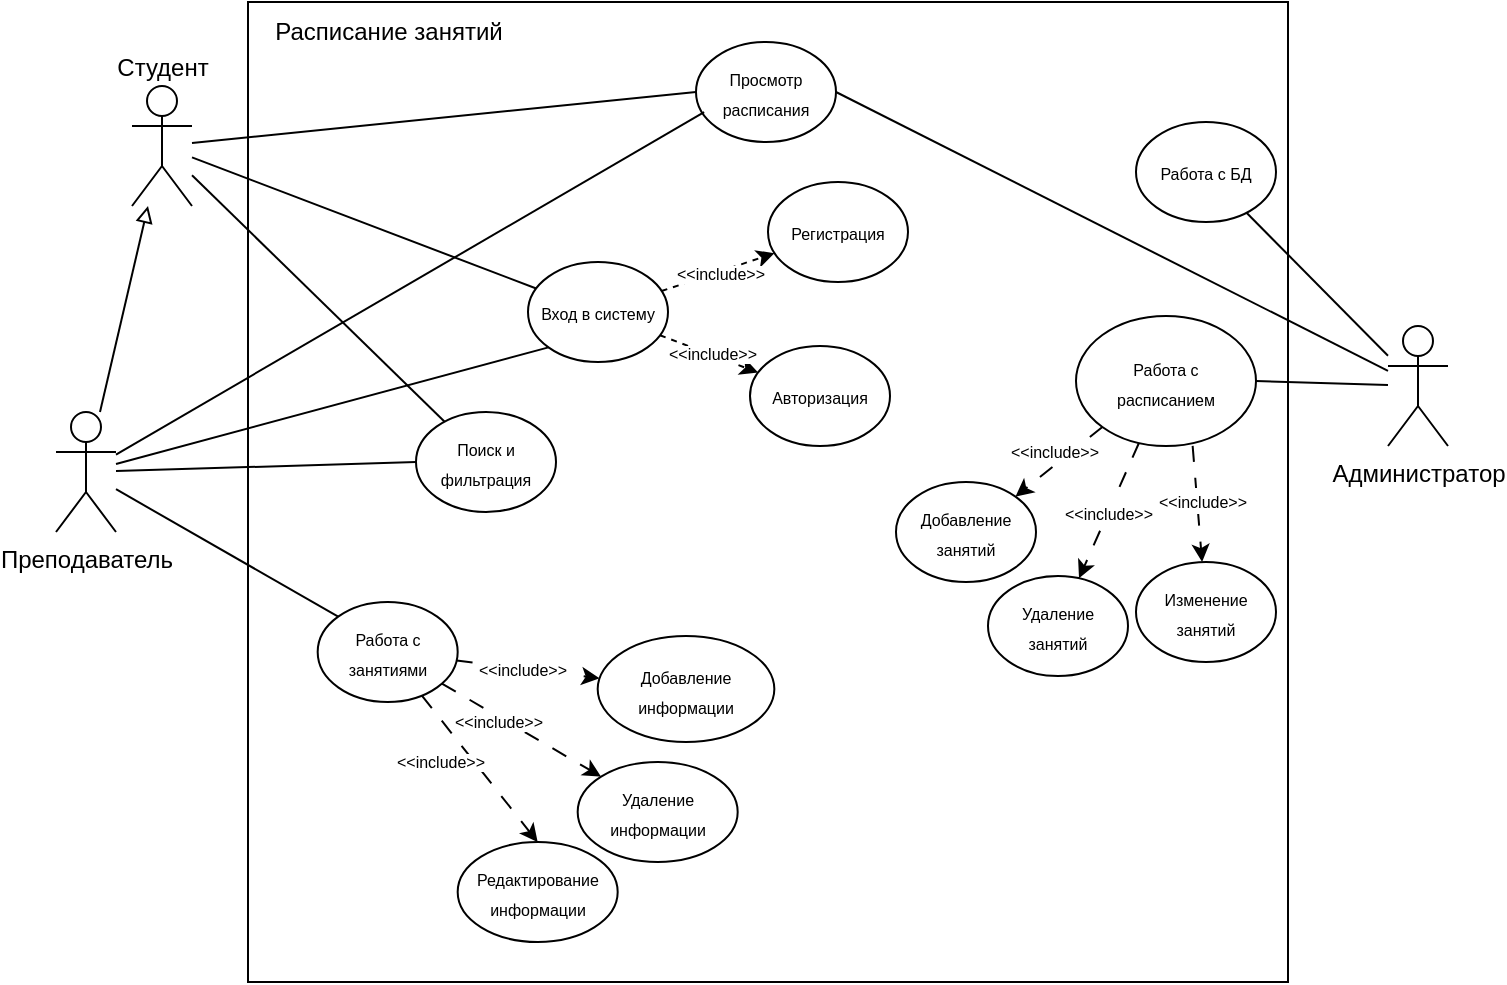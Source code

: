 <mxfile version="22.1.0" type="device">
  <diagram name="Страница — 1" id="PR_YhWmMzDaSOc2EWo4r">
    <mxGraphModel dx="573" dy="765" grid="1" gridSize="10" guides="1" tooltips="1" connect="1" arrows="1" fold="1" page="1" pageScale="1" pageWidth="827" pageHeight="1169" math="0" shadow="0">
      <root>
        <mxCell id="0" />
        <mxCell id="1" parent="0" />
        <mxCell id="aftLZkoXdmzMpvK5F9YH-1" value="" style="rounded=0;whiteSpace=wrap;html=1;fillColor=none;movable=1;resizable=1;rotatable=1;deletable=1;editable=1;locked=0;connectable=1;" vertex="1" parent="1">
          <mxGeometry x="956" y="160" width="520" height="490" as="geometry" />
        </mxCell>
        <mxCell id="aftLZkoXdmzMpvK5F9YH-59" style="rounded=0;orthogonalLoop=1;jettySize=auto;html=1;endArrow=none;endFill=0;" edge="1" parent="1" source="aftLZkoXdmzMpvK5F9YH-2" target="aftLZkoXdmzMpvK5F9YH-28">
          <mxGeometry relative="1" as="geometry" />
        </mxCell>
        <mxCell id="aftLZkoXdmzMpvK5F9YH-67" style="rounded=0;orthogonalLoop=1;jettySize=auto;html=1;endArrow=none;endFill=0;" edge="1" parent="1" source="aftLZkoXdmzMpvK5F9YH-2" target="aftLZkoXdmzMpvK5F9YH-56">
          <mxGeometry relative="1" as="geometry" />
        </mxCell>
        <mxCell id="aftLZkoXdmzMpvK5F9YH-2" value="Студент" style="shape=umlActor;verticalLabelPosition=top;verticalAlign=bottom;html=1;outlineConnect=0;movable=1;resizable=1;rotatable=1;deletable=1;editable=1;locked=0;connectable=1;labelPosition=center;align=center;" vertex="1" parent="1">
          <mxGeometry x="898" y="202" width="30" height="60" as="geometry" />
        </mxCell>
        <mxCell id="aftLZkoXdmzMpvK5F9YH-3" value="Администратор" style="shape=umlActor;verticalLabelPosition=bottom;verticalAlign=top;html=1;outlineConnect=0;movable=1;resizable=1;rotatable=1;deletable=1;editable=1;locked=0;connectable=1;" vertex="1" parent="1">
          <mxGeometry x="1526" y="322" width="30" height="60" as="geometry" />
        </mxCell>
        <mxCell id="aftLZkoXdmzMpvK5F9YH-5" style="rounded=0;orthogonalLoop=1;jettySize=auto;html=1;entryX=0;entryY=0.5;entryDx=0;entryDy=0;endArrow=none;endFill=0;" edge="1" parent="1" source="aftLZkoXdmzMpvK5F9YH-6" target="aftLZkoXdmzMpvK5F9YH-56">
          <mxGeometry relative="1" as="geometry" />
        </mxCell>
        <mxCell id="aftLZkoXdmzMpvK5F9YH-6" value="Преподаватель" style="shape=umlActor;verticalLabelPosition=bottom;verticalAlign=top;html=1;outlineConnect=0;labelPosition=center;align=center;movable=1;resizable=1;rotatable=1;deletable=1;editable=1;locked=0;connectable=1;" vertex="1" parent="1">
          <mxGeometry x="860" y="365" width="30" height="60" as="geometry" />
        </mxCell>
        <mxCell id="aftLZkoXdmzMpvK5F9YH-7" value="&lt;font style=&quot;font-size: 8px;&quot;&gt;Работа с БД&lt;/font&gt;" style="ellipse;whiteSpace=wrap;html=1;movable=1;resizable=1;rotatable=1;deletable=1;editable=1;locked=0;connectable=1;" vertex="1" parent="1">
          <mxGeometry x="1400" y="220" width="70" height="50" as="geometry" />
        </mxCell>
        <mxCell id="aftLZkoXdmzMpvK5F9YH-8" value="Расписание занятий" style="text;html=1;align=center;verticalAlign=middle;resizable=1;points=[];autosize=1;strokeColor=none;fillColor=none;movable=1;rotatable=1;deletable=1;editable=1;locked=0;connectable=1;" vertex="1" parent="1">
          <mxGeometry x="956" y="160" width="140" height="30" as="geometry" />
        </mxCell>
        <mxCell id="aftLZkoXdmzMpvK5F9YH-9" value="" style="endArrow=none;html=1;rounded=0;movable=1;resizable=1;rotatable=1;deletable=1;editable=1;locked=0;connectable=1;" edge="1" parent="1" source="aftLZkoXdmzMpvK5F9YH-7" target="aftLZkoXdmzMpvK5F9YH-3">
          <mxGeometry width="50" height="50" relative="1" as="geometry">
            <mxPoint x="1396" y="452" as="sourcePoint" />
            <mxPoint x="1446" y="402" as="targetPoint" />
          </mxGeometry>
        </mxCell>
        <mxCell id="aftLZkoXdmzMpvK5F9YH-10" style="rounded=0;orthogonalLoop=1;jettySize=auto;html=1;endArrow=block;endFill=0;movable=1;resizable=1;rotatable=1;deletable=1;editable=1;locked=0;connectable=1;" edge="1" parent="1" source="aftLZkoXdmzMpvK5F9YH-6" target="aftLZkoXdmzMpvK5F9YH-2">
          <mxGeometry relative="1" as="geometry" />
        </mxCell>
        <mxCell id="aftLZkoXdmzMpvK5F9YH-11" style="rounded=0;orthogonalLoop=1;jettySize=auto;html=1;exitX=0;exitY=1;exitDx=0;exitDy=0;entryX=1;entryY=0;entryDx=0;entryDy=0;dashed=1;dashPattern=8 8;" edge="1" parent="1" source="aftLZkoXdmzMpvK5F9YH-14" target="aftLZkoXdmzMpvK5F9YH-21">
          <mxGeometry relative="1" as="geometry" />
        </mxCell>
        <mxCell id="aftLZkoXdmzMpvK5F9YH-12" value="&lt;font style=&quot;font-size: 8px;&quot;&gt;&amp;lt;&amp;lt;include&amp;gt;&amp;gt;&lt;/font&gt;" style="edgeLabel;html=1;align=center;verticalAlign=middle;resizable=0;points=[];" vertex="1" connectable="0" parent="aftLZkoXdmzMpvK5F9YH-11">
          <mxGeometry x="-0.071" y="-2" relative="1" as="geometry">
            <mxPoint x="-3" y="-3" as="offset" />
          </mxGeometry>
        </mxCell>
        <mxCell id="aftLZkoXdmzMpvK5F9YH-13" style="rounded=0;orthogonalLoop=1;jettySize=auto;html=1;dashed=1;dashPattern=8 8;" edge="1" parent="1" source="aftLZkoXdmzMpvK5F9YH-14" target="aftLZkoXdmzMpvK5F9YH-20">
          <mxGeometry relative="1" as="geometry" />
        </mxCell>
        <mxCell id="aftLZkoXdmzMpvK5F9YH-14" value="&lt;font style=&quot;font-size: 8px;&quot;&gt;Работа с &lt;br&gt;расписанием&lt;/font&gt;" style="ellipse;whiteSpace=wrap;html=1;movable=1;resizable=1;rotatable=1;deletable=1;editable=1;locked=0;connectable=1;" vertex="1" parent="1">
          <mxGeometry x="1370" y="317" width="90" height="65" as="geometry" />
        </mxCell>
        <mxCell id="aftLZkoXdmzMpvK5F9YH-15" value="" style="endArrow=none;html=1;rounded=0;exitX=1;exitY=0.5;exitDx=0;exitDy=0;" edge="1" parent="1" source="aftLZkoXdmzMpvK5F9YH-14" target="aftLZkoXdmzMpvK5F9YH-3">
          <mxGeometry width="50" height="50" relative="1" as="geometry">
            <mxPoint x="1460" y="492" as="sourcePoint" />
            <mxPoint x="1510" y="442" as="targetPoint" />
          </mxGeometry>
        </mxCell>
        <mxCell id="aftLZkoXdmzMpvK5F9YH-16" value="&lt;font style=&quot;font-size: 8px;&quot;&gt;Просмотр &lt;br&gt;расписания&lt;/font&gt;" style="ellipse;whiteSpace=wrap;html=1;movable=1;resizable=1;rotatable=1;deletable=1;editable=1;locked=0;connectable=1;" vertex="1" parent="1">
          <mxGeometry x="1180" y="180" width="70" height="50" as="geometry" />
        </mxCell>
        <mxCell id="aftLZkoXdmzMpvK5F9YH-17" value="&lt;font style=&quot;font-size: 8px;&quot;&gt;Регистрация&lt;/font&gt;" style="ellipse;whiteSpace=wrap;html=1;movable=1;resizable=1;rotatable=1;deletable=1;editable=1;locked=0;connectable=1;" vertex="1" parent="1">
          <mxGeometry x="1216" y="250" width="70" height="50" as="geometry" />
        </mxCell>
        <mxCell id="aftLZkoXdmzMpvK5F9YH-18" value="" style="endArrow=none;html=1;rounded=0;exitX=0;exitY=0.5;exitDx=0;exitDy=0;" edge="1" parent="1" source="aftLZkoXdmzMpvK5F9YH-16" target="aftLZkoXdmzMpvK5F9YH-2">
          <mxGeometry width="50" height="50" relative="1" as="geometry">
            <mxPoint x="1030" y="512" as="sourcePoint" />
            <mxPoint x="1080" y="462" as="targetPoint" />
          </mxGeometry>
        </mxCell>
        <mxCell id="aftLZkoXdmzMpvK5F9YH-20" value="&lt;font style=&quot;font-size: 8px;&quot;&gt;Удаление &lt;br&gt;занятий&lt;/font&gt;" style="ellipse;whiteSpace=wrap;html=1;movable=1;resizable=1;rotatable=1;deletable=1;editable=1;locked=0;connectable=1;" vertex="1" parent="1">
          <mxGeometry x="1326" y="447" width="70" height="50" as="geometry" />
        </mxCell>
        <mxCell id="aftLZkoXdmzMpvK5F9YH-21" value="&lt;span style=&quot;font-size: 8px;&quot;&gt;Добавление занятий&lt;/span&gt;" style="ellipse;whiteSpace=wrap;html=1;movable=1;resizable=1;rotatable=1;deletable=1;editable=1;locked=0;connectable=1;" vertex="1" parent="1">
          <mxGeometry x="1280" y="400" width="70" height="50" as="geometry" />
        </mxCell>
        <mxCell id="aftLZkoXdmzMpvK5F9YH-22" value="&lt;font style=&quot;font-size: 8px;&quot;&gt;&amp;lt;&amp;lt;include&amp;gt;&amp;gt;&lt;/font&gt;" style="edgeLabel;html=1;align=center;verticalAlign=middle;resizable=0;points=[];rotation=0;" vertex="1" connectable="0" parent="1">
          <mxGeometry x="1388.002" y="413.998" as="geometry">
            <mxPoint x="-2" y="1" as="offset" />
          </mxGeometry>
        </mxCell>
        <mxCell id="aftLZkoXdmzMpvK5F9YH-23" style="rounded=0;orthogonalLoop=1;jettySize=auto;html=1;dashed=1;dashPattern=8 8;exitX=0.648;exitY=0.999;exitDx=0;exitDy=0;exitPerimeter=0;" edge="1" parent="1" source="aftLZkoXdmzMpvK5F9YH-14" target="aftLZkoXdmzMpvK5F9YH-24">
          <mxGeometry relative="1" as="geometry">
            <mxPoint x="1373" y="362" as="sourcePoint" />
          </mxGeometry>
        </mxCell>
        <mxCell id="aftLZkoXdmzMpvK5F9YH-24" value="&lt;font style=&quot;font-size: 8px;&quot;&gt;Изменение&lt;br&gt;занятий&lt;br&gt;&lt;/font&gt;" style="ellipse;whiteSpace=wrap;html=1;movable=1;resizable=1;rotatable=1;deletable=1;editable=1;locked=0;connectable=1;" vertex="1" parent="1">
          <mxGeometry x="1400" y="440" width="70" height="50" as="geometry" />
        </mxCell>
        <mxCell id="aftLZkoXdmzMpvK5F9YH-25" value="&lt;font style=&quot;font-size: 8px;&quot;&gt;&amp;lt;&amp;lt;include&amp;gt;&amp;gt;&lt;/font&gt;" style="edgeLabel;html=1;align=center;verticalAlign=middle;resizable=0;points=[];rotation=0;" vertex="1" connectable="0" parent="1">
          <mxGeometry x="1435.002" y="413.998" as="geometry">
            <mxPoint x="-2" y="-5" as="offset" />
          </mxGeometry>
        </mxCell>
        <mxCell id="aftLZkoXdmzMpvK5F9YH-26" value="" style="endArrow=none;html=1;rounded=0;exitX=1;exitY=0.5;exitDx=0;exitDy=0;" edge="1" parent="1" source="aftLZkoXdmzMpvK5F9YH-16" target="aftLZkoXdmzMpvK5F9YH-3">
          <mxGeometry width="50" height="50" relative="1" as="geometry">
            <mxPoint x="1190" y="562" as="sourcePoint" />
            <mxPoint x="1240" y="512" as="targetPoint" />
          </mxGeometry>
        </mxCell>
        <mxCell id="aftLZkoXdmzMpvK5F9YH-27" value="" style="endArrow=none;html=1;rounded=0;exitX=0.058;exitY=0.702;exitDx=0;exitDy=0;exitPerimeter=0;" edge="1" parent="1" source="aftLZkoXdmzMpvK5F9YH-16" target="aftLZkoXdmzMpvK5F9YH-6">
          <mxGeometry width="50" height="50" relative="1" as="geometry">
            <mxPoint x="1120" y="412" as="sourcePoint" />
            <mxPoint x="1170" y="362" as="targetPoint" />
          </mxGeometry>
        </mxCell>
        <mxCell id="aftLZkoXdmzMpvK5F9YH-61" style="rounded=0;orthogonalLoop=1;jettySize=auto;html=1;dashed=1;" edge="1" parent="1" source="aftLZkoXdmzMpvK5F9YH-28" target="aftLZkoXdmzMpvK5F9YH-17">
          <mxGeometry relative="1" as="geometry" />
        </mxCell>
        <mxCell id="aftLZkoXdmzMpvK5F9YH-62" value="&amp;lt;&amp;lt;include&amp;gt;&amp;gt;" style="edgeLabel;html=1;align=center;verticalAlign=middle;resizable=0;points=[];fontSize=8;" vertex="1" connectable="0" parent="aftLZkoXdmzMpvK5F9YH-61">
          <mxGeometry x="0.006" y="-1" relative="1" as="geometry">
            <mxPoint as="offset" />
          </mxGeometry>
        </mxCell>
        <mxCell id="aftLZkoXdmzMpvK5F9YH-63" style="rounded=0;orthogonalLoop=1;jettySize=auto;html=1;dashed=1;" edge="1" parent="1" source="aftLZkoXdmzMpvK5F9YH-28" target="aftLZkoXdmzMpvK5F9YH-60">
          <mxGeometry relative="1" as="geometry" />
        </mxCell>
        <mxCell id="aftLZkoXdmzMpvK5F9YH-64" value="&amp;lt;&amp;lt;include&amp;gt;&amp;gt;" style="edgeLabel;html=1;align=center;verticalAlign=middle;resizable=0;points=[];fontSize=8;" vertex="1" connectable="0" parent="aftLZkoXdmzMpvK5F9YH-63">
          <mxGeometry x="0.026" y="1" relative="1" as="geometry">
            <mxPoint as="offset" />
          </mxGeometry>
        </mxCell>
        <mxCell id="aftLZkoXdmzMpvK5F9YH-28" value="&lt;span style=&quot;font-size: 8px;&quot;&gt;Вход в систему&lt;/span&gt;" style="ellipse;whiteSpace=wrap;html=1;movable=1;resizable=1;rotatable=1;deletable=1;editable=1;locked=0;connectable=1;" vertex="1" parent="1">
          <mxGeometry x="1096" y="290" width="70" height="50" as="geometry" />
        </mxCell>
        <mxCell id="aftLZkoXdmzMpvK5F9YH-29" value="" style="endArrow=none;html=1;rounded=0;entryX=0;entryY=1;entryDx=0;entryDy=0;" edge="1" parent="1" source="aftLZkoXdmzMpvK5F9YH-6" target="aftLZkoXdmzMpvK5F9YH-28">
          <mxGeometry width="50" height="50" relative="1" as="geometry">
            <mxPoint x="1070" y="-178" as="sourcePoint" />
            <mxPoint x="1120" y="-228" as="targetPoint" />
          </mxGeometry>
        </mxCell>
        <mxCell id="aftLZkoXdmzMpvK5F9YH-38" style="rounded=0;orthogonalLoop=1;jettySize=auto;html=1;dashed=1;dashPattern=8 8;" edge="1" parent="1" source="aftLZkoXdmzMpvK5F9YH-42" target="aftLZkoXdmzMpvK5F9YH-44">
          <mxGeometry relative="1" as="geometry" />
        </mxCell>
        <mxCell id="aftLZkoXdmzMpvK5F9YH-39" value="&amp;lt;&amp;lt;include&amp;gt;&amp;gt;" style="edgeLabel;html=1;align=center;verticalAlign=middle;resizable=0;points=[];fontSize=8;" vertex="1" connectable="0" parent="aftLZkoXdmzMpvK5F9YH-38">
          <mxGeometry x="-0.083" relative="1" as="geometry">
            <mxPoint as="offset" />
          </mxGeometry>
        </mxCell>
        <mxCell id="aftLZkoXdmzMpvK5F9YH-40" style="rounded=0;orthogonalLoop=1;jettySize=auto;html=1;entryX=0.5;entryY=0;entryDx=0;entryDy=0;dashed=1;dashPattern=8 8;" edge="1" parent="1" source="aftLZkoXdmzMpvK5F9YH-42" target="aftLZkoXdmzMpvK5F9YH-46">
          <mxGeometry relative="1" as="geometry" />
        </mxCell>
        <mxCell id="aftLZkoXdmzMpvK5F9YH-41" style="rounded=0;orthogonalLoop=1;jettySize=auto;html=1;entryX=0;entryY=0;entryDx=0;entryDy=0;dashed=1;dashPattern=8 8;" edge="1" parent="1" source="aftLZkoXdmzMpvK5F9YH-42" target="aftLZkoXdmzMpvK5F9YH-50">
          <mxGeometry relative="1" as="geometry" />
        </mxCell>
        <mxCell id="aftLZkoXdmzMpvK5F9YH-42" value="&lt;span style=&quot;font-size: 8px;&quot;&gt;Работа с&lt;br&gt;занятиями&lt;br&gt;&lt;/span&gt;" style="ellipse;whiteSpace=wrap;html=1;movable=1;resizable=1;rotatable=1;deletable=1;editable=1;locked=0;connectable=1;" vertex="1" parent="1">
          <mxGeometry x="990.84" y="460" width="70" height="50" as="geometry" />
        </mxCell>
        <mxCell id="aftLZkoXdmzMpvK5F9YH-43" value="" style="endArrow=none;html=1;rounded=0;exitX=0;exitY=0;exitDx=0;exitDy=0;" edge="1" parent="1" source="aftLZkoXdmzMpvK5F9YH-42" target="aftLZkoXdmzMpvK5F9YH-6">
          <mxGeometry width="50" height="50" relative="1" as="geometry">
            <mxPoint x="1130" y="420" as="sourcePoint" />
            <mxPoint x="1180" y="370" as="targetPoint" />
          </mxGeometry>
        </mxCell>
        <mxCell id="aftLZkoXdmzMpvK5F9YH-44" value="&lt;span style=&quot;font-size: 8px;&quot;&gt;Добавление&lt;br&gt;информации&lt;/span&gt;" style="ellipse;whiteSpace=wrap;html=1;movable=1;resizable=1;rotatable=1;deletable=1;editable=1;locked=0;connectable=1;" vertex="1" parent="1">
          <mxGeometry x="1130.84" y="477" width="88.33" height="53" as="geometry" />
        </mxCell>
        <mxCell id="aftLZkoXdmzMpvK5F9YH-46" value="&lt;span style=&quot;font-size: 8px;&quot;&gt;Редактирование информации&lt;/span&gt;" style="ellipse;whiteSpace=wrap;html=1;movable=1;resizable=1;rotatable=1;deletable=1;editable=1;locked=0;connectable=1;" vertex="1" parent="1">
          <mxGeometry x="1060.84" y="580" width="80" height="50" as="geometry" />
        </mxCell>
        <mxCell id="aftLZkoXdmzMpvK5F9YH-47" value="&amp;lt;&amp;lt;include&amp;gt;&amp;gt;" style="edgeLabel;html=1;align=center;verticalAlign=middle;resizable=0;points=[];fontSize=8;" vertex="1" connectable="0" parent="1">
          <mxGeometry x="1051.837" y="539.996" as="geometry" />
        </mxCell>
        <mxCell id="aftLZkoXdmzMpvK5F9YH-50" value="&lt;span style=&quot;font-size: 8px;&quot;&gt;Удаление информации&lt;/span&gt;" style="ellipse;whiteSpace=wrap;html=1;movable=1;resizable=1;rotatable=1;deletable=1;editable=1;locked=0;connectable=1;" vertex="1" parent="1">
          <mxGeometry x="1120.84" y="540" width="80" height="50" as="geometry" />
        </mxCell>
        <mxCell id="aftLZkoXdmzMpvK5F9YH-51" value="&amp;lt;&amp;lt;include&amp;gt;&amp;gt;" style="edgeLabel;html=1;align=center;verticalAlign=middle;resizable=0;points=[];fontSize=8;" vertex="1" connectable="0" parent="1">
          <mxGeometry x="1080.837" y="519.996" as="geometry" />
        </mxCell>
        <mxCell id="aftLZkoXdmzMpvK5F9YH-56" value="&lt;span style=&quot;font-size: 8px;&quot;&gt;Поиск и фильтрация&lt;/span&gt;" style="ellipse;whiteSpace=wrap;html=1;movable=1;resizable=1;rotatable=1;deletable=1;editable=1;locked=0;connectable=1;" vertex="1" parent="1">
          <mxGeometry x="1040" y="365" width="70" height="50" as="geometry" />
        </mxCell>
        <mxCell id="aftLZkoXdmzMpvK5F9YH-60" value="&lt;font style=&quot;font-size: 8px;&quot;&gt;Авторизация&lt;/font&gt;" style="ellipse;whiteSpace=wrap;html=1;movable=1;resizable=1;rotatable=1;deletable=1;editable=1;locked=0;connectable=1;" vertex="1" parent="1">
          <mxGeometry x="1207" y="332" width="70" height="50" as="geometry" />
        </mxCell>
      </root>
    </mxGraphModel>
  </diagram>
</mxfile>
